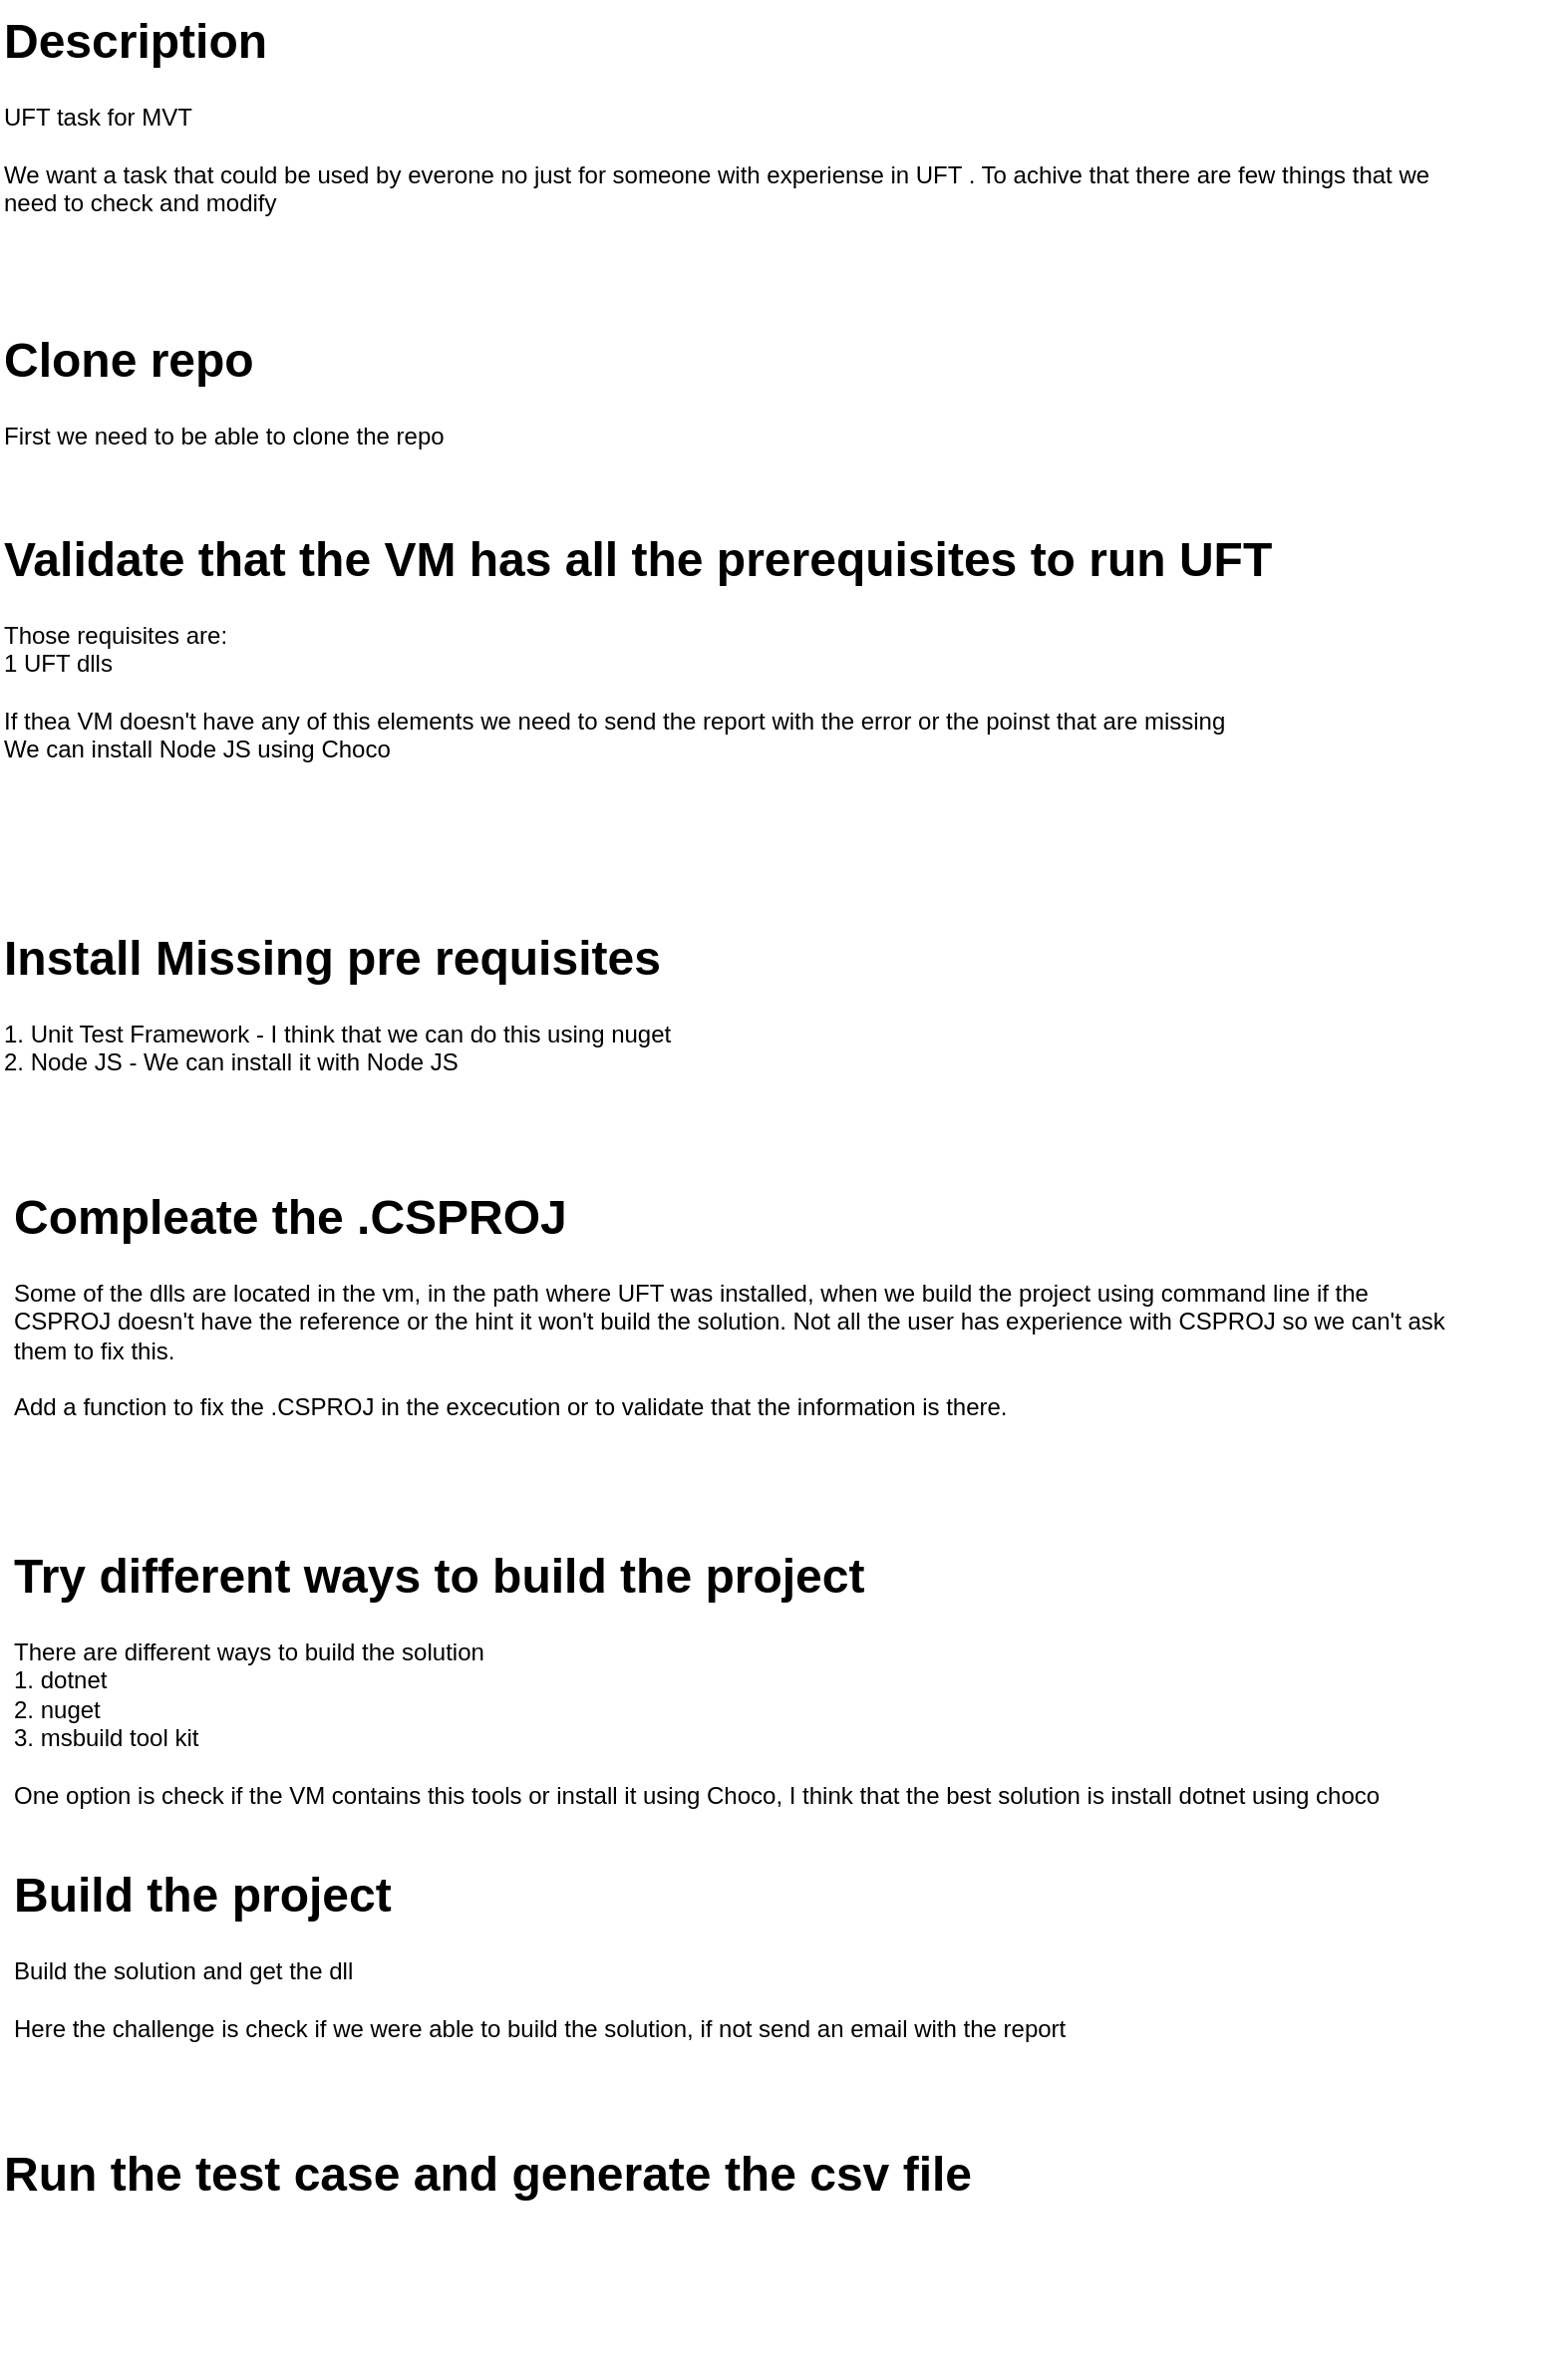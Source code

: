 <mxfile version="24.1.0" type="device" pages="2">
  <diagram name="Description" id="kpyFpb0iJtDKzTZqSPPz">
    <mxGraphModel dx="1434" dy="844" grid="1" gridSize="10" guides="1" tooltips="1" connect="1" arrows="1" fold="1" page="1" pageScale="1" pageWidth="850" pageHeight="1100" math="0" shadow="0">
      <root>
        <mxCell id="0" />
        <mxCell id="1" parent="0" />
        <mxCell id="MZutyhSX819T72aEWWCa-1" value="&lt;h1 style=&quot;margin-top: 0px;&quot;&gt;Description&lt;/h1&gt;&lt;div&gt;UFT task for MVT&lt;/div&gt;&lt;div&gt;&lt;br&gt;&lt;/div&gt;&lt;div&gt;We want a task that could be used by everone no just for someone with experiense in UFT . To achive that there are few things that we need to check and modify&lt;/div&gt;&lt;div&gt;&lt;br&gt;&lt;/div&gt;" style="text;html=1;whiteSpace=wrap;overflow=hidden;rounded=0;" vertex="1" parent="1">
          <mxGeometry x="40" y="40" width="740" height="120" as="geometry" />
        </mxCell>
        <mxCell id="MZutyhSX819T72aEWWCa-2" value="&lt;h1 style=&quot;margin-top: 0px;&quot;&gt;Clone repo&lt;/h1&gt;&lt;div&gt;First we need to be able to clone the repo&lt;/div&gt;" style="text;html=1;whiteSpace=wrap;overflow=hidden;rounded=0;" vertex="1" parent="1">
          <mxGeometry x="40" y="200" width="740" height="120" as="geometry" />
        </mxCell>
        <mxCell id="MZutyhSX819T72aEWWCa-3" value="&lt;h1 style=&quot;margin-top: 0px;&quot;&gt;Validate that the VM has all the prerequisites to run UFT&lt;/h1&gt;&lt;div&gt;Those requisites are:&lt;/div&gt;&lt;div&gt;&lt;span style=&quot;background-color: initial;&quot;&gt;1 UFT dlls&lt;/span&gt;&lt;/div&gt;&lt;div&gt;&lt;br&gt;&lt;/div&gt;&lt;div&gt;If thea VM doesn&#39;t have any of this elements we need to send the report with the error or the poinst that are missing&lt;/div&gt;&lt;div&gt;We can install Node JS using Choco&lt;/div&gt;" style="text;html=1;whiteSpace=wrap;overflow=hidden;rounded=0;" vertex="1" parent="1">
          <mxGeometry x="40" y="300" width="780" height="190" as="geometry" />
        </mxCell>
        <mxCell id="MZutyhSX819T72aEWWCa-4" value="&lt;h1 style=&quot;margin-top: 0px;&quot;&gt;Compleate the .CSPROJ&lt;/h1&gt;&lt;div&gt;Some of the dlls are located in the vm, in the path where UFT was installed, when we build the project using command line if the CSPROJ doesn&#39;t have the reference or the hint it won&#39;t build the solution. Not all the user has experience with CSPROJ so we can&#39;t ask them to fix this.&lt;/div&gt;&lt;div&gt;&lt;br&gt;&lt;/div&gt;&lt;div&gt;Add a function to fix the .CSPROJ in the excecution or to validate that the information is there.&amp;nbsp;&lt;/div&gt;" style="text;html=1;whiteSpace=wrap;overflow=hidden;rounded=0;" vertex="1" parent="1">
          <mxGeometry x="45" y="630" width="730" height="150" as="geometry" />
        </mxCell>
        <mxCell id="MZutyhSX819T72aEWWCa-5" value="&lt;h1 style=&quot;margin-top: 0px;&quot;&gt;Try different ways to build the project&lt;/h1&gt;&lt;div&gt;There are different ways to build the solution&lt;/div&gt;&lt;div&gt;1. dotnet&lt;/div&gt;&lt;div&gt;2. nuget&lt;/div&gt;&lt;div&gt;3. msbuild tool kit&lt;/div&gt;&lt;div&gt;&lt;br&gt;&lt;/div&gt;&lt;div&gt;One option is check if the VM contains this tools or install it using Choco, I think that the best solution is install dotnet using choco&lt;/div&gt;&lt;div&gt;&lt;br&gt;&lt;/div&gt;" style="text;html=1;whiteSpace=wrap;overflow=hidden;rounded=0;" vertex="1" parent="1">
          <mxGeometry x="45" y="810" width="760" height="190" as="geometry" />
        </mxCell>
        <mxCell id="MZutyhSX819T72aEWWCa-6" value="&lt;h1 style=&quot;margin-top: 0px;&quot;&gt;Build the project&lt;/h1&gt;&lt;div&gt;Build the solution and get the dll&lt;/div&gt;&lt;div&gt;&lt;br&gt;&lt;/div&gt;&lt;div&gt;Here the challenge is check if we were able to build the solution, if not send an email with the report&lt;/div&gt;" style="text;html=1;whiteSpace=wrap;overflow=hidden;rounded=0;" vertex="1" parent="1">
          <mxGeometry x="45" y="970" width="770" height="120" as="geometry" />
        </mxCell>
        <mxCell id="MZutyhSX819T72aEWWCa-7" value="&lt;h1 style=&quot;margin-top: 0px;&quot;&gt;Run the test case and generate the csv file&lt;/h1&gt;" style="text;html=1;whiteSpace=wrap;overflow=hidden;rounded=0;" vertex="1" parent="1">
          <mxGeometry x="40" y="1110" width="770" height="120" as="geometry" />
        </mxCell>
        <mxCell id="i_y81XxwsOdgUJL_hG4l-1" value="&lt;h1 style=&quot;margin-top: 0px;&quot;&gt;Install Missing pre requisites&lt;/h1&gt;&lt;div&gt;1. Unit Test Framework - I think that we can do this using nuget&lt;/div&gt;&lt;div&gt;2. Node JS - We can install it with Node JS&lt;/div&gt;" style="text;html=1;whiteSpace=wrap;overflow=hidden;rounded=0;" vertex="1" parent="1">
          <mxGeometry x="40" y="500" width="760" height="120" as="geometry" />
        </mxCell>
      </root>
    </mxGraphModel>
  </diagram>
  <diagram id="lbOOUkVt4JYEEISVCX1n" name="Página-2">
    <mxGraphModel dx="594" dy="1684" grid="1" gridSize="10" guides="1" tooltips="1" connect="1" arrows="1" fold="1" page="1" pageScale="1" pageWidth="850" pageHeight="1100" math="0" shadow="0">
      <root>
        <mxCell id="0" />
        <mxCell id="1" parent="0" />
        <mxCell id="5EkmZwmxeAxAU_YmFZFC-3" value="" style="edgeStyle=orthogonalEdgeStyle;rounded=0;orthogonalLoop=1;jettySize=auto;html=1;" edge="1" parent="1" source="5EkmZwmxeAxAU_YmFZFC-1" target="5EkmZwmxeAxAU_YmFZFC-2">
          <mxGeometry relative="1" as="geometry" />
        </mxCell>
        <mxCell id="5EkmZwmxeAxAU_YmFZFC-1" value="Start" style="ellipse;whiteSpace=wrap;html=1;aspect=fixed;" vertex="1" parent="1">
          <mxGeometry x="385" y="30" width="80" height="80" as="geometry" />
        </mxCell>
        <mxCell id="NOBS6tFadOEE8-lEBTn5-2" value="" style="edgeStyle=orthogonalEdgeStyle;rounded=0;orthogonalLoop=1;jettySize=auto;html=1;" edge="1" parent="1" source="5EkmZwmxeAxAU_YmFZFC-2" target="NOBS6tFadOEE8-lEBTn5-1">
          <mxGeometry relative="1" as="geometry" />
        </mxCell>
        <mxCell id="5EkmZwmxeAxAU_YmFZFC-2" value="Clone Repo" style="rounded=1;whiteSpace=wrap;html=1;" vertex="1" parent="1">
          <mxGeometry x="365" y="160" width="120" height="60" as="geometry" />
        </mxCell>
        <mxCell id="NOBS6tFadOEE8-lEBTn5-7" value="" style="edgeStyle=orthogonalEdgeStyle;rounded=0;orthogonalLoop=1;jettySize=auto;html=1;" edge="1" parent="1" source="NOBS6tFadOEE8-lEBTn5-1" target="NOBS6tFadOEE8-lEBTn5-3">
          <mxGeometry relative="1" as="geometry" />
        </mxCell>
        <mxCell id="NOBS6tFadOEE8-lEBTn5-1" value="Validate Requisites" style="rounded=1;whiteSpace=wrap;html=1;" vertex="1" parent="1">
          <mxGeometry x="365" y="290" width="120" height="60" as="geometry" />
        </mxCell>
        <mxCell id="NOBS6tFadOEE8-lEBTn5-5" value="" style="edgeStyle=orthogonalEdgeStyle;rounded=0;orthogonalLoop=1;jettySize=auto;html=1;" edge="1" parent="1" source="NOBS6tFadOEE8-lEBTn5-3" target="NOBS6tFadOEE8-lEBTn5-4">
          <mxGeometry relative="1" as="geometry" />
        </mxCell>
        <mxCell id="NOBS6tFadOEE8-lEBTn5-6" value="No" style="edgeLabel;html=1;align=center;verticalAlign=middle;resizable=0;points=[];" vertex="1" connectable="0" parent="NOBS6tFadOEE8-lEBTn5-5">
          <mxGeometry x="0.12" relative="1" as="geometry">
            <mxPoint as="offset" />
          </mxGeometry>
        </mxCell>
        <mxCell id="NOBS6tFadOEE8-lEBTn5-9" value="" style="edgeStyle=orthogonalEdgeStyle;rounded=0;orthogonalLoop=1;jettySize=auto;html=1;" edge="1" parent="1" source="NOBS6tFadOEE8-lEBTn5-3" target="NOBS6tFadOEE8-lEBTn5-8">
          <mxGeometry relative="1" as="geometry" />
        </mxCell>
        <mxCell id="NOBS6tFadOEE8-lEBTn5-3" value="All requistites?" style="rhombus;whiteSpace=wrap;html=1;" vertex="1" parent="1">
          <mxGeometry x="385" y="400" width="80" height="80" as="geometry" />
        </mxCell>
        <mxCell id="w1hZCFJD3-Y1V1owP_M0-18" style="edgeStyle=orthogonalEdgeStyle;rounded=0;orthogonalLoop=1;jettySize=auto;html=1;" edge="1" parent="1" source="NOBS6tFadOEE8-lEBTn5-4">
          <mxGeometry relative="1" as="geometry">
            <mxPoint x="750" y="440" as="targetPoint" />
          </mxGeometry>
        </mxCell>
        <mxCell id="NOBS6tFadOEE8-lEBTn5-4" value="Send Email with the problems" style="rounded=1;whiteSpace=wrap;html=1;" vertex="1" parent="1">
          <mxGeometry x="590" y="410" width="120" height="60" as="geometry" />
        </mxCell>
        <mxCell id="w1hZCFJD3-Y1V1owP_M0-2" value="" style="edgeStyle=orthogonalEdgeStyle;rounded=0;orthogonalLoop=1;jettySize=auto;html=1;" edge="1" parent="1" source="NOBS6tFadOEE8-lEBTn5-8" target="w1hZCFJD3-Y1V1owP_M0-1">
          <mxGeometry relative="1" as="geometry" />
        </mxCell>
        <mxCell id="NOBS6tFadOEE8-lEBTn5-8" value="Compleate .csproj" style="rounded=1;whiteSpace=wrap;html=1;" vertex="1" parent="1">
          <mxGeometry x="365" y="530" width="120" height="60" as="geometry" />
        </mxCell>
        <mxCell id="w1hZCFJD3-Y1V1owP_M0-4" value="" style="edgeStyle=orthogonalEdgeStyle;rounded=0;orthogonalLoop=1;jettySize=auto;html=1;" edge="1" parent="1" source="w1hZCFJD3-Y1V1owP_M0-1" target="w1hZCFJD3-Y1V1owP_M0-3">
          <mxGeometry relative="1" as="geometry" />
        </mxCell>
        <mxCell id="w1hZCFJD3-Y1V1owP_M0-1" value="Build Solution" style="whiteSpace=wrap;html=1;rounded=1;" vertex="1" parent="1">
          <mxGeometry x="365" y="640" width="120" height="60" as="geometry" />
        </mxCell>
        <mxCell id="w1hZCFJD3-Y1V1owP_M0-7" style="edgeStyle=orthogonalEdgeStyle;rounded=0;orthogonalLoop=1;jettySize=auto;html=1;" edge="1" parent="1" source="w1hZCFJD3-Y1V1owP_M0-3" target="w1hZCFJD3-Y1V1owP_M0-5">
          <mxGeometry relative="1" as="geometry">
            <Array as="points">
              <mxPoint x="520" y="790" />
              <mxPoint x="520" y="790" />
            </Array>
          </mxGeometry>
        </mxCell>
        <mxCell id="w1hZCFJD3-Y1V1owP_M0-8" value="No" style="edgeLabel;html=1;align=center;verticalAlign=middle;resizable=0;points=[];" vertex="1" connectable="0" parent="w1hZCFJD3-Y1V1owP_M0-7">
          <mxGeometry x="-0.2" relative="1" as="geometry">
            <mxPoint as="offset" />
          </mxGeometry>
        </mxCell>
        <mxCell id="w1hZCFJD3-Y1V1owP_M0-10" value="" style="edgeStyle=orthogonalEdgeStyle;rounded=0;orthogonalLoop=1;jettySize=auto;html=1;" edge="1" parent="1" source="w1hZCFJD3-Y1V1owP_M0-3" target="w1hZCFJD3-Y1V1owP_M0-9">
          <mxGeometry relative="1" as="geometry" />
        </mxCell>
        <mxCell id="w1hZCFJD3-Y1V1owP_M0-3" value="Problems?" style="rhombus;whiteSpace=wrap;html=1;" vertex="1" parent="1">
          <mxGeometry x="385" y="750" width="80" height="80" as="geometry" />
        </mxCell>
        <mxCell id="w1hZCFJD3-Y1V1owP_M0-19" style="edgeStyle=orthogonalEdgeStyle;rounded=0;orthogonalLoop=1;jettySize=auto;html=1;entryX=0;entryY=0.5;entryDx=0;entryDy=0;" edge="1" parent="1" source="w1hZCFJD3-Y1V1owP_M0-5" target="w1hZCFJD3-Y1V1owP_M0-16">
          <mxGeometry relative="1" as="geometry" />
        </mxCell>
        <mxCell id="w1hZCFJD3-Y1V1owP_M0-5" value="Send email with the problems" style="rounded=1;whiteSpace=wrap;html=1;" vertex="1" parent="1">
          <mxGeometry x="590" y="760" width="120" height="60" as="geometry" />
        </mxCell>
        <mxCell id="w1hZCFJD3-Y1V1owP_M0-12" value="" style="edgeStyle=orthogonalEdgeStyle;rounded=0;orthogonalLoop=1;jettySize=auto;html=1;" edge="1" parent="1" source="w1hZCFJD3-Y1V1owP_M0-9" target="w1hZCFJD3-Y1V1owP_M0-11">
          <mxGeometry relative="1" as="geometry" />
        </mxCell>
        <mxCell id="w1hZCFJD3-Y1V1owP_M0-9" value="Run Test Cases" style="rounded=1;whiteSpace=wrap;html=1;" vertex="1" parent="1">
          <mxGeometry x="365" y="890" width="120" height="60" as="geometry" />
        </mxCell>
        <mxCell id="w1hZCFJD3-Y1V1owP_M0-14" value="" style="edgeStyle=orthogonalEdgeStyle;rounded=0;orthogonalLoop=1;jettySize=auto;html=1;" edge="1" parent="1" source="w1hZCFJD3-Y1V1owP_M0-11" target="w1hZCFJD3-Y1V1owP_M0-13">
          <mxGeometry relative="1" as="geometry" />
        </mxCell>
        <mxCell id="w1hZCFJD3-Y1V1owP_M0-11" value="Generate MVT report" style="whiteSpace=wrap;html=1;rounded=1;" vertex="1" parent="1">
          <mxGeometry x="365" y="1010" width="120" height="60" as="geometry" />
        </mxCell>
        <mxCell id="w1hZCFJD3-Y1V1owP_M0-20" style="edgeStyle=orthogonalEdgeStyle;rounded=0;orthogonalLoop=1;jettySize=auto;html=1;entryX=0.5;entryY=0;entryDx=0;entryDy=0;" edge="1" parent="1" source="w1hZCFJD3-Y1V1owP_M0-13" target="w1hZCFJD3-Y1V1owP_M0-15">
          <mxGeometry relative="1" as="geometry" />
        </mxCell>
        <mxCell id="w1hZCFJD3-Y1V1owP_M0-13" value="Send Report" style="rounded=1;whiteSpace=wrap;html=1;" vertex="1" parent="1">
          <mxGeometry x="365" y="1150" width="120" height="60" as="geometry" />
        </mxCell>
        <mxCell id="w1hZCFJD3-Y1V1owP_M0-15" value="" style="ellipse;html=1;shape=endState;fillColor=#000000;strokeColor=#ff0000;" vertex="1" parent="1">
          <mxGeometry x="410" y="1270" width="30" height="30" as="geometry" />
        </mxCell>
        <mxCell id="w1hZCFJD3-Y1V1owP_M0-16" value="" style="ellipse;html=1;shape=endState;fillColor=#000000;strokeColor=#ff0000;" vertex="1" parent="1">
          <mxGeometry x="770" y="775" width="30" height="30" as="geometry" />
        </mxCell>
        <mxCell id="w1hZCFJD3-Y1V1owP_M0-17" value="" style="ellipse;html=1;shape=endState;fillColor=#000000;strokeColor=#ff0000;" vertex="1" parent="1">
          <mxGeometry x="760" y="425" width="30" height="30" as="geometry" />
        </mxCell>
      </root>
    </mxGraphModel>
  </diagram>
</mxfile>

